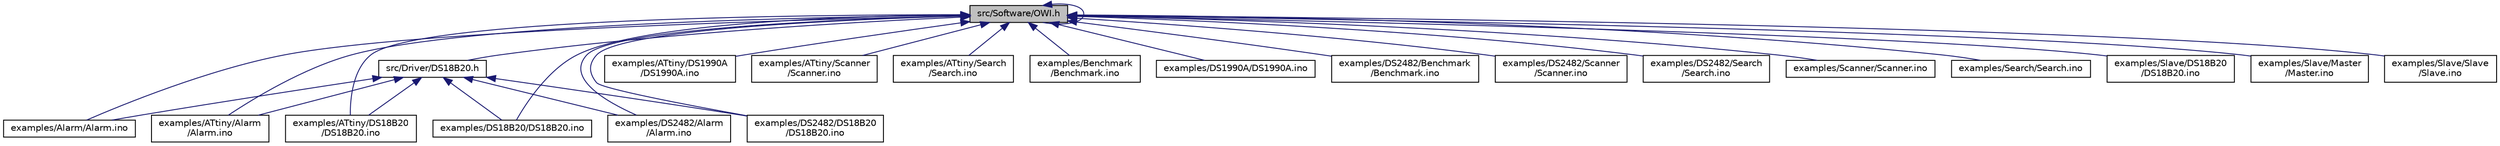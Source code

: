 digraph "src/Software/OWI.h"
{
  edge [fontname="Helvetica",fontsize="10",labelfontname="Helvetica",labelfontsize="10"];
  node [fontname="Helvetica",fontsize="10",shape=record];
  Node1 [label="src/Software/OWI.h",height=0.2,width=0.4,color="black", fillcolor="grey75", style="filled", fontcolor="black"];
  Node1 -> Node2 [dir="back",color="midnightblue",fontsize="10",style="solid",fontname="Helvetica"];
  Node2 [label="src/Driver/DS18B20.h",height=0.2,width=0.4,color="black", fillcolor="white", style="filled",URL="$d4/d9d/DS18B20_8h.html"];
  Node2 -> Node3 [dir="back",color="midnightblue",fontsize="10",style="solid",fontname="Helvetica"];
  Node3 [label="examples/Alarm/Alarm.ino",height=0.2,width=0.4,color="black", fillcolor="white", style="filled",URL="$d3/dea/Alarm_2Alarm_8ino.html"];
  Node2 -> Node4 [dir="back",color="midnightblue",fontsize="10",style="solid",fontname="Helvetica"];
  Node4 [label="examples/ATtiny/Alarm\l/Alarm.ino",height=0.2,width=0.4,color="black", fillcolor="white", style="filled",URL="$d5/dde/ATtiny_2Alarm_2Alarm_8ino.html"];
  Node2 -> Node5 [dir="back",color="midnightblue",fontsize="10",style="solid",fontname="Helvetica"];
  Node5 [label="examples/ATtiny/DS18B20\l/DS18B20.ino",height=0.2,width=0.4,color="black", fillcolor="white", style="filled",URL="$d8/d25/ATtiny_2DS18B20_2DS18B20_8ino.html"];
  Node2 -> Node6 [dir="back",color="midnightblue",fontsize="10",style="solid",fontname="Helvetica"];
  Node6 [label="examples/DS18B20/DS18B20.ino",height=0.2,width=0.4,color="black", fillcolor="white", style="filled",URL="$d7/d00/DS18B20_2DS18B20_8ino.html"];
  Node2 -> Node7 [dir="back",color="midnightblue",fontsize="10",style="solid",fontname="Helvetica"];
  Node7 [label="examples/DS2482/Alarm\l/Alarm.ino",height=0.2,width=0.4,color="black", fillcolor="white", style="filled",URL="$dd/d5a/DS2482_2Alarm_2Alarm_8ino.html"];
  Node2 -> Node8 [dir="back",color="midnightblue",fontsize="10",style="solid",fontname="Helvetica"];
  Node8 [label="examples/DS2482/DS18B20\l/DS18B20.ino",height=0.2,width=0.4,color="black", fillcolor="white", style="filled",URL="$d5/dc4/DS2482_2DS18B20_2DS18B20_8ino.html"];
  Node1 -> Node1 [dir="back",color="midnightblue",fontsize="10",style="solid",fontname="Helvetica"];
  Node1 -> Node3 [dir="back",color="midnightblue",fontsize="10",style="solid",fontname="Helvetica"];
  Node1 -> Node4 [dir="back",color="midnightblue",fontsize="10",style="solid",fontname="Helvetica"];
  Node1 -> Node5 [dir="back",color="midnightblue",fontsize="10",style="solid",fontname="Helvetica"];
  Node1 -> Node9 [dir="back",color="midnightblue",fontsize="10",style="solid",fontname="Helvetica"];
  Node9 [label="examples/ATtiny/DS1990A\l/DS1990A.ino",height=0.2,width=0.4,color="black", fillcolor="white", style="filled",URL="$d9/de5/ATtiny_2DS1990A_2DS1990A_8ino.html"];
  Node1 -> Node10 [dir="back",color="midnightblue",fontsize="10",style="solid",fontname="Helvetica"];
  Node10 [label="examples/ATtiny/Scanner\l/Scanner.ino",height=0.2,width=0.4,color="black", fillcolor="white", style="filled",URL="$db/df4/ATtiny_2Scanner_2Scanner_8ino.html"];
  Node1 -> Node11 [dir="back",color="midnightblue",fontsize="10",style="solid",fontname="Helvetica"];
  Node11 [label="examples/ATtiny/Search\l/Search.ino",height=0.2,width=0.4,color="black", fillcolor="white", style="filled",URL="$df/d0a/ATtiny_2Search_2Search_8ino.html"];
  Node1 -> Node12 [dir="back",color="midnightblue",fontsize="10",style="solid",fontname="Helvetica"];
  Node12 [label="examples/Benchmark\l/Benchmark.ino",height=0.2,width=0.4,color="black", fillcolor="white", style="filled",URL="$db/d3f/Benchmark_2Benchmark_8ino.html"];
  Node1 -> Node6 [dir="back",color="midnightblue",fontsize="10",style="solid",fontname="Helvetica"];
  Node1 -> Node13 [dir="back",color="midnightblue",fontsize="10",style="solid",fontname="Helvetica"];
  Node13 [label="examples/DS1990A/DS1990A.ino",height=0.2,width=0.4,color="black", fillcolor="white", style="filled",URL="$d5/d07/DS1990A_2DS1990A_8ino.html"];
  Node1 -> Node7 [dir="back",color="midnightblue",fontsize="10",style="solid",fontname="Helvetica"];
  Node1 -> Node14 [dir="back",color="midnightblue",fontsize="10",style="solid",fontname="Helvetica"];
  Node14 [label="examples/DS2482/Benchmark\l/Benchmark.ino",height=0.2,width=0.4,color="black", fillcolor="white", style="filled",URL="$d8/dc3/DS2482_2Benchmark_2Benchmark_8ino.html"];
  Node1 -> Node8 [dir="back",color="midnightblue",fontsize="10",style="solid",fontname="Helvetica"];
  Node1 -> Node15 [dir="back",color="midnightblue",fontsize="10",style="solid",fontname="Helvetica"];
  Node15 [label="examples/DS2482/Scanner\l/Scanner.ino",height=0.2,width=0.4,color="black", fillcolor="white", style="filled",URL="$df/da7/DS2482_2Scanner_2Scanner_8ino.html"];
  Node1 -> Node16 [dir="back",color="midnightblue",fontsize="10",style="solid",fontname="Helvetica"];
  Node16 [label="examples/DS2482/Search\l/Search.ino",height=0.2,width=0.4,color="black", fillcolor="white", style="filled",URL="$d2/d49/DS2482_2Search_2Search_8ino.html"];
  Node1 -> Node17 [dir="back",color="midnightblue",fontsize="10",style="solid",fontname="Helvetica"];
  Node17 [label="examples/Scanner/Scanner.ino",height=0.2,width=0.4,color="black", fillcolor="white", style="filled",URL="$de/de0/Scanner_2Scanner_8ino.html"];
  Node1 -> Node18 [dir="back",color="midnightblue",fontsize="10",style="solid",fontname="Helvetica"];
  Node18 [label="examples/Search/Search.ino",height=0.2,width=0.4,color="black", fillcolor="white", style="filled",URL="$df/d6b/Search_2Search_8ino.html"];
  Node1 -> Node19 [dir="back",color="midnightblue",fontsize="10",style="solid",fontname="Helvetica"];
  Node19 [label="examples/Slave/DS18B20\l/DS18B20.ino",height=0.2,width=0.4,color="black", fillcolor="white", style="filled",URL="$df/d45/Slave_2DS18B20_2DS18B20_8ino.html"];
  Node1 -> Node20 [dir="back",color="midnightblue",fontsize="10",style="solid",fontname="Helvetica"];
  Node20 [label="examples/Slave/Master\l/Master.ino",height=0.2,width=0.4,color="black", fillcolor="white", style="filled",URL="$d6/d23/Master_8ino.html"];
  Node1 -> Node21 [dir="back",color="midnightblue",fontsize="10",style="solid",fontname="Helvetica"];
  Node21 [label="examples/Slave/Slave\l/Slave.ino",height=0.2,width=0.4,color="black", fillcolor="white", style="filled",URL="$db/d35/Slave_8ino.html"];
}
